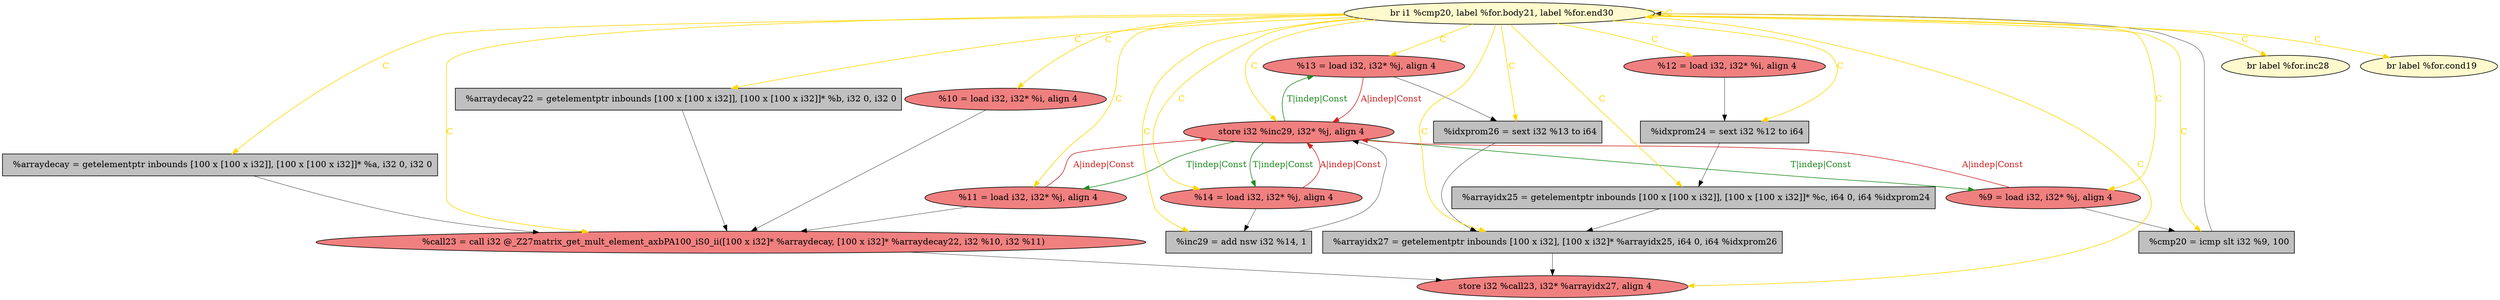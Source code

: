 
digraph G {


node1035 [fillcolor=grey,label="  %idxprom26 = sext i32 %13 to i64",shape=rectangle,style=filled ]
node1034 [fillcolor=lightcoral,label="  %13 = load i32, i32* %j, align 4",shape=ellipse,style=filled ]
node1033 [fillcolor=lightcoral,label="  %call23 = call i32 @_Z27matrix_get_mult_element_axbPA100_iS0_ii([100 x i32]* %arraydecay, [100 x i32]* %arraydecay22, i32 %10, i32 %11)",shape=ellipse,style=filled ]
node1018 [fillcolor=grey,label="  %arrayidx27 = getelementptr inbounds [100 x i32], [100 x i32]* %arrayidx25, i64 0, i64 %idxprom26",shape=rectangle,style=filled ]
node1022 [fillcolor=lightcoral,label="  store i32 %inc29, i32* %j, align 4",shape=ellipse,style=filled ]
node1032 [fillcolor=grey,label="  %arrayidx25 = getelementptr inbounds [100 x [100 x i32]], [100 x [100 x i32]]* %c, i64 0, i64 %idxprom24",shape=rectangle,style=filled ]
node1016 [fillcolor=lemonchiffon,label="  br label %for.inc28",shape=ellipse,style=filled ]
node1025 [fillcolor=grey,label="  %cmp20 = icmp slt i32 %9, 100",shape=rectangle,style=filled ]
node1021 [fillcolor=lightcoral,label="  %9 = load i32, i32* %j, align 4",shape=ellipse,style=filled ]
node1017 [fillcolor=lightcoral,label="  %12 = load i32, i32* %i, align 4",shape=ellipse,style=filled ]
node1030 [fillcolor=lemonchiffon,label="  br i1 %cmp20, label %for.body21, label %for.end30",shape=ellipse,style=filled ]
node1023 [fillcolor=lightcoral,label="  store i32 %call23, i32* %arrayidx27, align 4",shape=ellipse,style=filled ]
node1020 [fillcolor=lightcoral,label="  %10 = load i32, i32* %i, align 4",shape=ellipse,style=filled ]
node1026 [fillcolor=grey,label="  %inc29 = add nsw i32 %14, 1",shape=rectangle,style=filled ]
node1024 [fillcolor=lightcoral,label="  %14 = load i32, i32* %j, align 4",shape=ellipse,style=filled ]
node1019 [fillcolor=grey,label="  %idxprom24 = sext i32 %12 to i64",shape=rectangle,style=filled ]
node1027 [fillcolor=lemonchiffon,label="  br label %for.cond19",shape=ellipse,style=filled ]
node1028 [fillcolor=grey,label="  %arraydecay = getelementptr inbounds [100 x [100 x i32]], [100 x [100 x i32]]* %a, i32 0, i32 0",shape=rectangle,style=filled ]
node1031 [fillcolor=lightcoral,label="  %11 = load i32, i32* %j, align 4",shape=ellipse,style=filled ]
node1029 [fillcolor=grey,label="  %arraydecay22 = getelementptr inbounds [100 x [100 x i32]], [100 x [100 x i32]]* %b, i32 0, i32 0",shape=rectangle,style=filled ]

node1030->node1033 [style=solid,color=gold,label="C",penwidth=1.0,fontcolor=gold ]
node1030->node1031 [style=solid,color=gold,label="C",penwidth=1.0,fontcolor=gold ]
node1030->node1029 [style=solid,color=gold,label="C",penwidth=1.0,fontcolor=gold ]
node1030->node1021 [style=solid,color=gold,label="C",penwidth=1.0,fontcolor=gold ]
node1024->node1026 [style=solid,color=black,label="",penwidth=0.5,fontcolor=black ]
node1030->node1026 [style=solid,color=gold,label="C",penwidth=1.0,fontcolor=gold ]
node1018->node1023 [style=solid,color=black,label="",penwidth=0.5,fontcolor=black ]
node1021->node1022 [style=solid,color=firebrick3,label="A|indep|Const",penwidth=1.0,fontcolor=firebrick3 ]
node1032->node1018 [style=solid,color=black,label="",penwidth=0.5,fontcolor=black ]
node1028->node1033 [style=solid,color=black,label="",penwidth=0.5,fontcolor=black ]
node1030->node1035 [style=solid,color=gold,label="C",penwidth=1.0,fontcolor=gold ]
node1030->node1018 [style=solid,color=gold,label="C",penwidth=1.0,fontcolor=gold ]
node1035->node1018 [style=solid,color=black,label="",penwidth=0.5,fontcolor=black ]
node1024->node1022 [style=solid,color=firebrick3,label="A|indep|Const",penwidth=1.0,fontcolor=firebrick3 ]
node1030->node1028 [style=solid,color=gold,label="C",penwidth=1.0,fontcolor=gold ]
node1030->node1023 [style=solid,color=gold,label="C",penwidth=1.0,fontcolor=gold ]
node1026->node1022 [style=solid,color=black,label="",penwidth=0.5,fontcolor=black ]
node1020->node1033 [style=solid,color=black,label="",penwidth=0.5,fontcolor=black ]
node1034->node1022 [style=solid,color=firebrick3,label="A|indep|Const",penwidth=1.0,fontcolor=firebrick3 ]
node1022->node1024 [style=solid,color=forestgreen,label="T|indep|Const",penwidth=1.0,fontcolor=forestgreen ]
node1022->node1031 [style=solid,color=forestgreen,label="T|indep|Const",penwidth=1.0,fontcolor=forestgreen ]
node1029->node1033 [style=solid,color=black,label="",penwidth=0.5,fontcolor=black ]
node1022->node1021 [style=solid,color=forestgreen,label="T|indep|Const",penwidth=1.0,fontcolor=forestgreen ]
node1031->node1022 [style=solid,color=firebrick3,label="A|indep|Const",penwidth=1.0,fontcolor=firebrick3 ]
node1021->node1025 [style=solid,color=black,label="",penwidth=0.5,fontcolor=black ]
node1033->node1023 [style=solid,color=black,label="",penwidth=0.5,fontcolor=black ]
node1030->node1034 [style=solid,color=gold,label="C",penwidth=1.0,fontcolor=gold ]
node1030->node1020 [style=solid,color=gold,label="C",penwidth=1.0,fontcolor=gold ]
node1030->node1025 [style=solid,color=gold,label="C",penwidth=1.0,fontcolor=gold ]
node1030->node1017 [style=solid,color=gold,label="C",penwidth=1.0,fontcolor=gold ]
node1034->node1035 [style=solid,color=black,label="",penwidth=0.5,fontcolor=black ]
node1030->node1022 [style=solid,color=gold,label="C",penwidth=1.0,fontcolor=gold ]
node1030->node1019 [style=solid,color=gold,label="C",penwidth=1.0,fontcolor=gold ]
node1025->node1030 [style=solid,color=black,label="",penwidth=0.5,fontcolor=black ]
node1019->node1032 [style=solid,color=black,label="",penwidth=0.5,fontcolor=black ]
node1022->node1034 [style=solid,color=forestgreen,label="T|indep|Const",penwidth=1.0,fontcolor=forestgreen ]
node1031->node1033 [style=solid,color=black,label="",penwidth=0.5,fontcolor=black ]
node1030->node1024 [style=solid,color=gold,label="C",penwidth=1.0,fontcolor=gold ]
node1030->node1030 [style=solid,color=gold,label="C",penwidth=1.0,fontcolor=gold ]
node1030->node1027 [style=solid,color=gold,label="C",penwidth=1.0,fontcolor=gold ]
node1030->node1032 [style=solid,color=gold,label="C",penwidth=1.0,fontcolor=gold ]
node1017->node1019 [style=solid,color=black,label="",penwidth=0.5,fontcolor=black ]
node1030->node1016 [style=solid,color=gold,label="C",penwidth=1.0,fontcolor=gold ]


}
